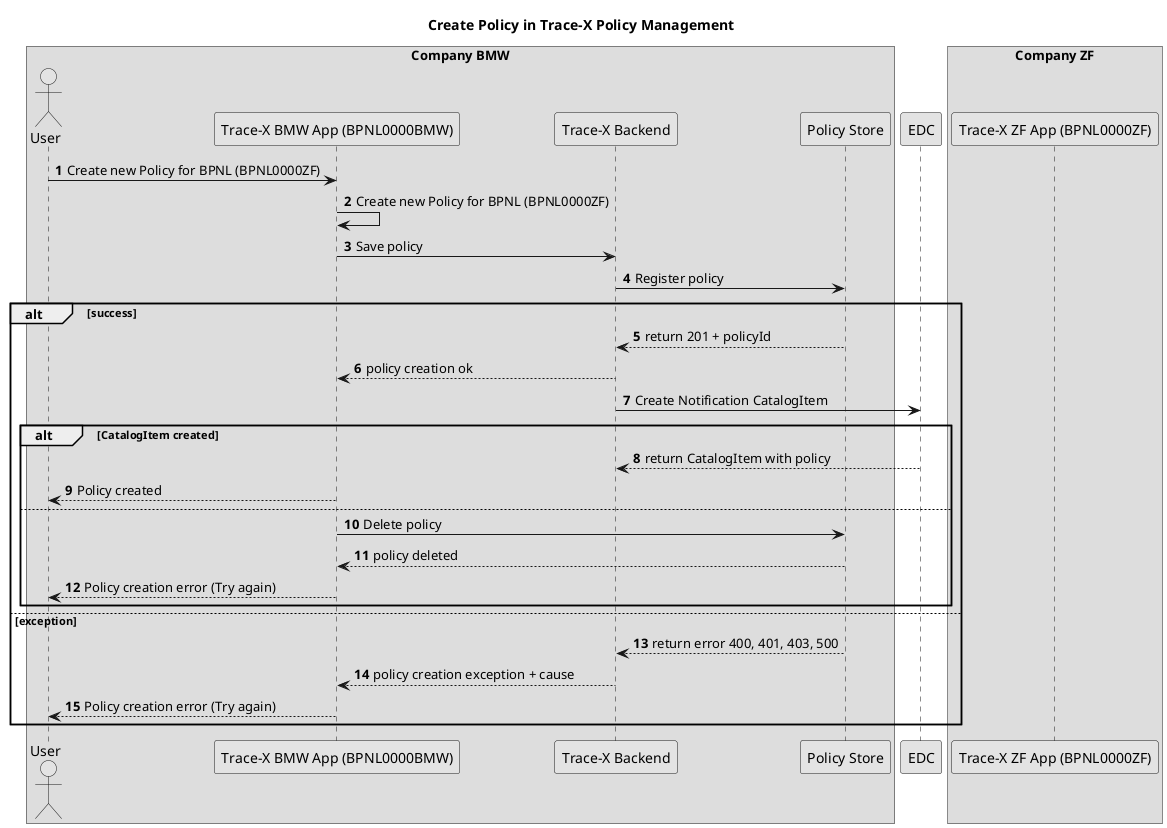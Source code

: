 @startuml
skinparam monochrome true
skinparam shadowing false
skinparam nodesep 10
skinparam ranksep 100
skinparam linetype ortho
skinparam defaultFontName "Architects daughter"

title: Create Policy in Trace-X Policy Management

autonumber

box Company BMW
    actor "User" as U
    participant "Trace-X BMW App (BPNL0000BMW)" as TXA_BMW
    participant "Trace-X Backend" as TXB_BMW
    participant "Policy Store" as PC_BMW
end box

participant "EDC" as EDC

box Company ZF
    participant "Trace-X ZF App (BPNL0000ZF)" as TXA_ZF
end box

U -> TXA_BMW : Create new Policy for BPNL (BPNL0000ZF)
TXA_BMW -> TXA_BMW : Create new Policy for BPNL (BPNL0000ZF)
TXA_BMW -> TXB_BMW : Save policy
TXB_BMW -> PC_BMW : Register policy

alt success
    TXB_BMW <-- PC_BMW  : return 201 + policyId
    TXA_BMW <-- TXB_BMW : policy creation ok

    TXB_BMW -> EDC : Create Notification CatalogItem

    alt CatalogItem created
    TXB_BMW <-- EDC : return CatalogItem with policy

    U <-- TXA_BMW : Policy created
    else

    TXA_BMW ->   PC_BMW : Delete policy
    TXA_BMW <--   PC_BMW : policy deleted
    U <-- TXA_BMW : Policy creation error (Try again)
    end alt








else exception
     TXB_BMW <-- PC_BMW   : return error 400, 401, 403, 500
     TXA_BMW <-- TXB_BMW : policy creation exception + cause
     U <-- TXA_BMW : Policy creation error (Try again)
end alt



@enduml
